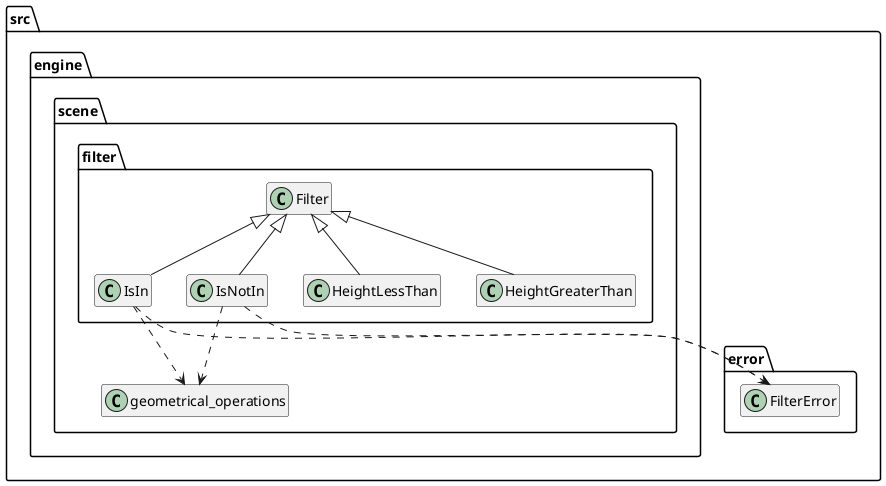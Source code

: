 @startuml

' Template file to use to create the diagrams od the packages.
' Every file must have a sub part called INTERNAL with the internal connections of the package and
' a sub part called EXTERNAL with the external parts.

!startsub INTERNAL

package src.engine.scene.filter {
    class src.engine.scene.filter.Filter
    class src.engine.scene.filter.IsIn
    class src.engine.scene.filter.IsNotIn
    class src.engine.scene.filter.HeightLessThan
    class src.engine.scene.filter.HeightGreaterThan
}

src.engine.scene.filter.IsIn -u-|> src.engine.scene.filter.Filter
src.engine.scene.filter.IsNotIn -u-|> src.engine.scene.filter.Filter
src.engine.scene.filter.HeightLessThan -u-|> src.engine.scene.filter.Filter
src.engine.scene.filter.HeightGreaterThan -u-|> src.engine.scene.filter.Filter

!endsub


!startsub EXTERNAL
    src.engine.scene.filter.IsIn ..> src.error.FilterError
    src.engine.scene.filter.IsNotIn ..> src.error.FilterError

    src.engine.scene.filter.IsIn ..> src.engine.scene.geometrical_operations
    src.engine.scene.filter.IsNotIn ..> src.engine.scene.geometrical_operations
!endsub


' Code that will affect only the current diagram
' can be messy since it will not be imported
hide members

@enduml